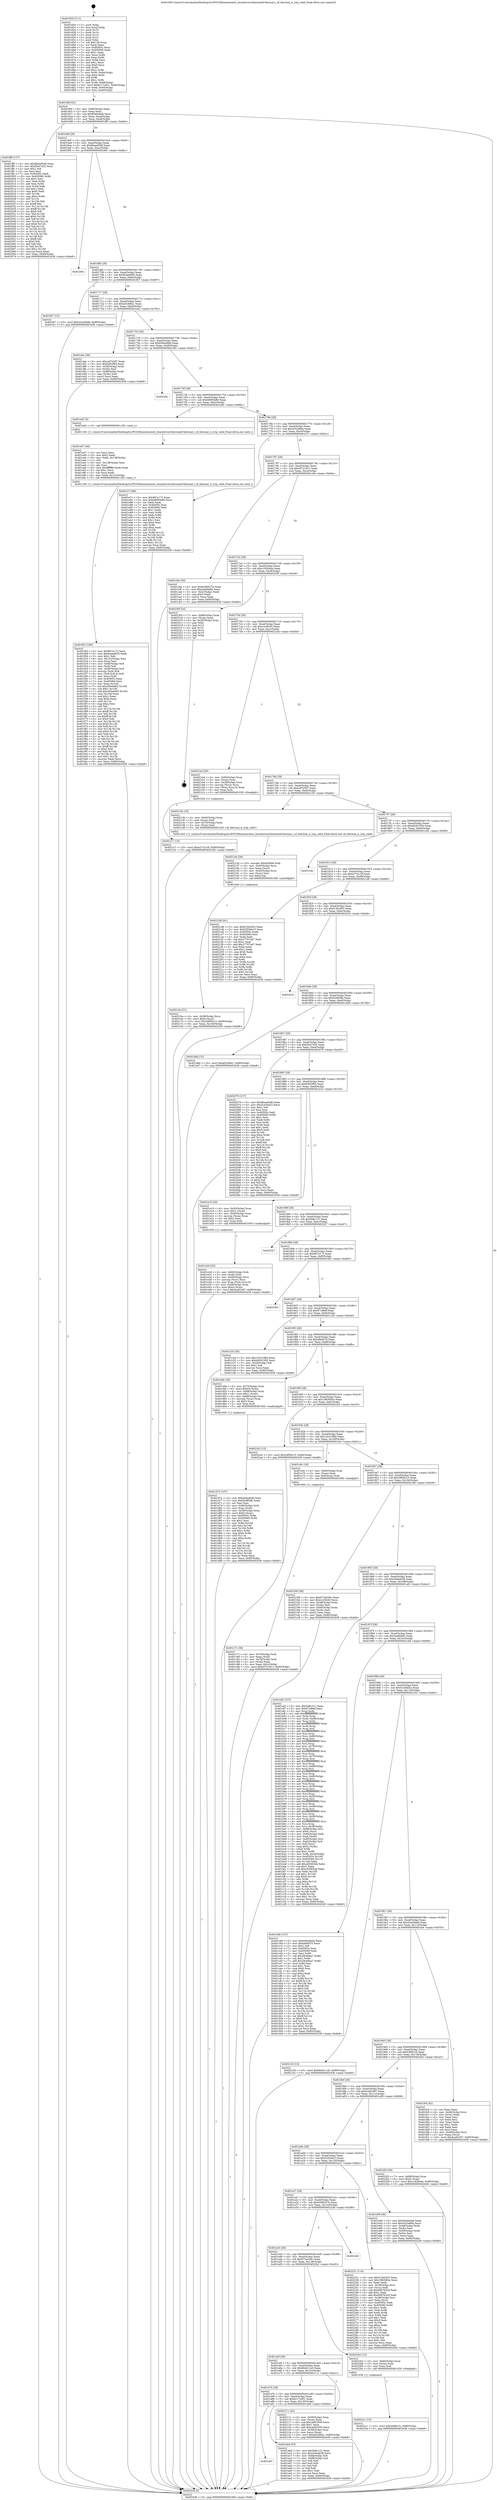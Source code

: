 digraph "0x401650" {
  label = "0x401650 (/mnt/c/Users/mathe/Desktop/tcc/POCII/binaries/extr_linuxdriversthermalof-thermal.c_of_thermal_is_trip_valid_Final-ollvm.out::main(0))"
  labelloc = "t"
  node[shape=record]

  Entry [label="",width=0.3,height=0.3,shape=circle,fillcolor=black,style=filled]
  "0x4016bf" [label="{
     0x4016bf [32]\l
     | [instrs]\l
     &nbsp;&nbsp;0x4016bf \<+6\>: mov -0x90(%rbp),%eax\l
     &nbsp;&nbsp;0x4016c5 \<+2\>: mov %eax,%ecx\l
     &nbsp;&nbsp;0x4016c7 \<+6\>: sub $0x8040a9a8,%ecx\l
     &nbsp;&nbsp;0x4016cd \<+6\>: mov %eax,-0xa4(%rbp)\l
     &nbsp;&nbsp;0x4016d3 \<+6\>: mov %ecx,-0xa8(%rbp)\l
     &nbsp;&nbsp;0x4016d9 \<+6\>: je 0000000000401ff0 \<main+0x9a0\>\l
  }"]
  "0x401ff0" [label="{
     0x401ff0 [137]\l
     | [instrs]\l
     &nbsp;&nbsp;0x401ff0 \<+5\>: mov $0x8baad5d6,%eax\l
     &nbsp;&nbsp;0x401ff5 \<+5\>: mov $0xf5e47e52,%ecx\l
     &nbsp;&nbsp;0x401ffa \<+2\>: mov $0x1,%dl\l
     &nbsp;&nbsp;0x401ffc \<+2\>: xor %esi,%esi\l
     &nbsp;&nbsp;0x401ffe \<+7\>: mov 0x40505c,%edi\l
     &nbsp;&nbsp;0x402005 \<+8\>: mov 0x405060,%r8d\l
     &nbsp;&nbsp;0x40200d \<+3\>: sub $0x1,%esi\l
     &nbsp;&nbsp;0x402010 \<+3\>: mov %edi,%r9d\l
     &nbsp;&nbsp;0x402013 \<+3\>: add %esi,%r9d\l
     &nbsp;&nbsp;0x402016 \<+4\>: imul %r9d,%edi\l
     &nbsp;&nbsp;0x40201a \<+3\>: and $0x1,%edi\l
     &nbsp;&nbsp;0x40201d \<+3\>: cmp $0x0,%edi\l
     &nbsp;&nbsp;0x402020 \<+4\>: sete %r10b\l
     &nbsp;&nbsp;0x402024 \<+4\>: cmp $0xa,%r8d\l
     &nbsp;&nbsp;0x402028 \<+4\>: setl %r11b\l
     &nbsp;&nbsp;0x40202c \<+3\>: mov %r10b,%bl\l
     &nbsp;&nbsp;0x40202f \<+3\>: xor $0xff,%bl\l
     &nbsp;&nbsp;0x402032 \<+3\>: mov %r11b,%r14b\l
     &nbsp;&nbsp;0x402035 \<+4\>: xor $0xff,%r14b\l
     &nbsp;&nbsp;0x402039 \<+3\>: xor $0x0,%dl\l
     &nbsp;&nbsp;0x40203c \<+3\>: mov %bl,%r15b\l
     &nbsp;&nbsp;0x40203f \<+4\>: and $0x0,%r15b\l
     &nbsp;&nbsp;0x402043 \<+3\>: and %dl,%r10b\l
     &nbsp;&nbsp;0x402046 \<+3\>: mov %r14b,%r12b\l
     &nbsp;&nbsp;0x402049 \<+4\>: and $0x0,%r12b\l
     &nbsp;&nbsp;0x40204d \<+3\>: and %dl,%r11b\l
     &nbsp;&nbsp;0x402050 \<+3\>: or %r10b,%r15b\l
     &nbsp;&nbsp;0x402053 \<+3\>: or %r11b,%r12b\l
     &nbsp;&nbsp;0x402056 \<+3\>: xor %r12b,%r15b\l
     &nbsp;&nbsp;0x402059 \<+3\>: or %r14b,%bl\l
     &nbsp;&nbsp;0x40205c \<+3\>: xor $0xff,%bl\l
     &nbsp;&nbsp;0x40205f \<+3\>: or $0x0,%dl\l
     &nbsp;&nbsp;0x402062 \<+2\>: and %dl,%bl\l
     &nbsp;&nbsp;0x402064 \<+3\>: or %bl,%r15b\l
     &nbsp;&nbsp;0x402067 \<+4\>: test $0x1,%r15b\l
     &nbsp;&nbsp;0x40206b \<+3\>: cmovne %ecx,%eax\l
     &nbsp;&nbsp;0x40206e \<+6\>: mov %eax,-0x90(%rbp)\l
     &nbsp;&nbsp;0x402074 \<+5\>: jmp 0000000000402438 \<main+0xde8\>\l
  }"]
  "0x4016df" [label="{
     0x4016df [28]\l
     | [instrs]\l
     &nbsp;&nbsp;0x4016df \<+5\>: jmp 00000000004016e4 \<main+0x94\>\l
     &nbsp;&nbsp;0x4016e4 \<+6\>: mov -0xa4(%rbp),%eax\l
     &nbsp;&nbsp;0x4016ea \<+5\>: sub $0x8baad5d6,%eax\l
     &nbsp;&nbsp;0x4016ef \<+6\>: mov %eax,-0xac(%rbp)\l
     &nbsp;&nbsp;0x4016f5 \<+6\>: je 000000000040240c \<main+0xdbc\>\l
  }"]
  Exit [label="",width=0.3,height=0.3,shape=circle,fillcolor=black,style=filled,peripheries=2]
  "0x40240c" [label="{
     0x40240c\l
  }", style=dashed]
  "0x4016fb" [label="{
     0x4016fb [28]\l
     | [instrs]\l
     &nbsp;&nbsp;0x4016fb \<+5\>: jmp 0000000000401700 \<main+0xb0\>\l
     &nbsp;&nbsp;0x401700 \<+6\>: mov -0xa4(%rbp),%eax\l
     &nbsp;&nbsp;0x401706 \<+5\>: sub $0x8cda6935,%eax\l
     &nbsp;&nbsp;0x40170b \<+6\>: mov %eax,-0xb0(%rbp)\l
     &nbsp;&nbsp;0x401711 \<+6\>: je 0000000000401fb7 \<main+0x967\>\l
  }"]
  "0x4022c1" [label="{
     0x4022c1 [15]\l
     | [instrs]\l
     &nbsp;&nbsp;0x4022c1 \<+10\>: movl $0x43f0fc1b,-0x90(%rbp)\l
     &nbsp;&nbsp;0x4022cb \<+5\>: jmp 0000000000402438 \<main+0xde8\>\l
  }"]
  "0x401fb7" [label="{
     0x401fb7 [15]\l
     | [instrs]\l
     &nbsp;&nbsp;0x401fb7 \<+10\>: movl $0x43e29ddb,-0x90(%rbp)\l
     &nbsp;&nbsp;0x401fc1 \<+5\>: jmp 0000000000402438 \<main+0xde8\>\l
  }"]
  "0x401717" [label="{
     0x401717 [28]\l
     | [instrs]\l
     &nbsp;&nbsp;0x401717 \<+5\>: jmp 000000000040171c \<main+0xcc\>\l
     &nbsp;&nbsp;0x40171c \<+6\>: mov -0xa4(%rbp),%eax\l
     &nbsp;&nbsp;0x401722 \<+5\>: sub $0xaf2269a1,%eax\l
     &nbsp;&nbsp;0x401727 \<+6\>: mov %eax,-0xb4(%rbp)\l
     &nbsp;&nbsp;0x40172d \<+6\>: je 0000000000401dec \<main+0x79c\>\l
  }"]
  "0x4021c7" [label="{
     0x4021c7 [15]\l
     | [instrs]\l
     &nbsp;&nbsp;0x4021c7 \<+10\>: movl $0xe2741c3f,-0x90(%rbp)\l
     &nbsp;&nbsp;0x4021d1 \<+5\>: jmp 0000000000402438 \<main+0xde8\>\l
  }"]
  "0x401dec" [label="{
     0x401dec [36]\l
     | [instrs]\l
     &nbsp;&nbsp;0x401dec \<+5\>: mov $0xcef7e597,%eax\l
     &nbsp;&nbsp;0x401df1 \<+5\>: mov $0xfc953f65,%ecx\l
     &nbsp;&nbsp;0x401df6 \<+4\>: mov -0x58(%rbp),%rdx\l
     &nbsp;&nbsp;0x401dfa \<+2\>: mov (%rdx),%esi\l
     &nbsp;&nbsp;0x401dfc \<+4\>: mov -0x68(%rbp),%rdx\l
     &nbsp;&nbsp;0x401e00 \<+2\>: cmp (%rdx),%esi\l
     &nbsp;&nbsp;0x401e02 \<+3\>: cmovl %ecx,%eax\l
     &nbsp;&nbsp;0x401e05 \<+6\>: mov %eax,-0x90(%rbp)\l
     &nbsp;&nbsp;0x401e0b \<+5\>: jmp 0000000000402438 \<main+0xde8\>\l
  }"]
  "0x401733" [label="{
     0x401733 [28]\l
     | [instrs]\l
     &nbsp;&nbsp;0x401733 \<+5\>: jmp 0000000000401738 \<main+0xe8\>\l
     &nbsp;&nbsp;0x401738 \<+6\>: mov -0xa4(%rbp),%eax\l
     &nbsp;&nbsp;0x40173e \<+5\>: sub $0xb58a46dd,%eax\l
     &nbsp;&nbsp;0x401743 \<+6\>: mov %eax,-0xb8(%rbp)\l
     &nbsp;&nbsp;0x401749 \<+6\>: je 000000000040236c \<main+0xd1c\>\l
  }"]
  "0x40216a" [label="{
     0x40216a [31]\l
     | [instrs]\l
     &nbsp;&nbsp;0x40216a \<+4\>: mov -0x38(%rbp),%rcx\l
     &nbsp;&nbsp;0x40216e \<+6\>: movl $0x0,(%rcx)\l
     &nbsp;&nbsp;0x402174 \<+10\>: movl $0x29f59c15,-0x90(%rbp)\l
     &nbsp;&nbsp;0x40217e \<+6\>: mov %eax,-0x140(%rbp)\l
     &nbsp;&nbsp;0x402184 \<+5\>: jmp 0000000000402438 \<main+0xde8\>\l
  }"]
  "0x40236c" [label="{
     0x40236c\l
  }", style=dashed]
  "0x40174f" [label="{
     0x40174f [28]\l
     | [instrs]\l
     &nbsp;&nbsp;0x40174f \<+5\>: jmp 0000000000401754 \<main+0x104\>\l
     &nbsp;&nbsp;0x401754 \<+6\>: mov -0xa4(%rbp),%eax\l
     &nbsp;&nbsp;0x40175a \<+5\>: sub $0xb8993b80,%eax\l
     &nbsp;&nbsp;0x40175f \<+6\>: mov %eax,-0xbc(%rbp)\l
     &nbsp;&nbsp;0x401765 \<+6\>: je 0000000000401ed2 \<main+0x882\>\l
  }"]
  "0x40214d" [label="{
     0x40214d [29]\l
     | [instrs]\l
     &nbsp;&nbsp;0x40214d \<+10\>: movabs $0x4030b6,%rdi\l
     &nbsp;&nbsp;0x402157 \<+4\>: mov -0x40(%rbp),%rcx\l
     &nbsp;&nbsp;0x40215b \<+2\>: mov %eax,(%rcx)\l
     &nbsp;&nbsp;0x40215d \<+4\>: mov -0x40(%rbp),%rcx\l
     &nbsp;&nbsp;0x402161 \<+2\>: mov (%rcx),%esi\l
     &nbsp;&nbsp;0x402163 \<+2\>: mov $0x0,%al\l
     &nbsp;&nbsp;0x402165 \<+5\>: call 0000000000401040 \<printf@plt\>\l
     | [calls]\l
     &nbsp;&nbsp;0x401040 \{1\} (unknown)\l
  }"]
  "0x401ed2" [label="{
     0x401ed2 [5]\l
     | [instrs]\l
     &nbsp;&nbsp;0x401ed2 \<+5\>: call 0000000000401160 \<next_i\>\l
     | [calls]\l
     &nbsp;&nbsp;0x401160 \{1\} (/mnt/c/Users/mathe/Desktop/tcc/POCII/binaries/extr_linuxdriversthermalof-thermal.c_of_thermal_is_trip_valid_Final-ollvm.out::next_i)\l
  }"]
  "0x40176b" [label="{
     0x40176b [28]\l
     | [instrs]\l
     &nbsp;&nbsp;0x40176b \<+5\>: jmp 0000000000401770 \<main+0x120\>\l
     &nbsp;&nbsp;0x401770 \<+6\>: mov -0xa4(%rbp),%eax\l
     &nbsp;&nbsp;0x401776 \<+5\>: sub $0xc032a66a,%eax\l
     &nbsp;&nbsp;0x40177b \<+6\>: mov %eax,-0xc0(%rbp)\l
     &nbsp;&nbsp;0x401781 \<+6\>: je 0000000000401e7c \<main+0x82c\>\l
  }"]
  "0x401f03" [label="{
     0x401f03 [180]\l
     | [instrs]\l
     &nbsp;&nbsp;0x401f03 \<+5\>: mov $0x967e172,%ecx\l
     &nbsp;&nbsp;0x401f08 \<+5\>: mov $0x8cda6935,%edx\l
     &nbsp;&nbsp;0x401f0d \<+3\>: mov $0x1,%dil\l
     &nbsp;&nbsp;0x401f10 \<+6\>: mov -0x13c(%rbp),%esi\l
     &nbsp;&nbsp;0x401f16 \<+3\>: imul %eax,%esi\l
     &nbsp;&nbsp;0x401f19 \<+4\>: mov -0x60(%rbp),%r8\l
     &nbsp;&nbsp;0x401f1d \<+3\>: mov (%r8),%r8\l
     &nbsp;&nbsp;0x401f20 \<+4\>: mov -0x58(%rbp),%r9\l
     &nbsp;&nbsp;0x401f24 \<+3\>: movslq (%r9),%r9\l
     &nbsp;&nbsp;0x401f27 \<+4\>: mov (%r8,%r9,8),%r8\l
     &nbsp;&nbsp;0x401f2b \<+3\>: mov %esi,(%r8)\l
     &nbsp;&nbsp;0x401f2e \<+7\>: mov 0x40505c,%eax\l
     &nbsp;&nbsp;0x401f35 \<+7\>: mov 0x405060,%esi\l
     &nbsp;&nbsp;0x401f3c \<+3\>: mov %eax,%r10d\l
     &nbsp;&nbsp;0x401f3f \<+7\>: sub $0xc95a4d62,%r10d\l
     &nbsp;&nbsp;0x401f46 \<+4\>: sub $0x1,%r10d\l
     &nbsp;&nbsp;0x401f4a \<+7\>: add $0xc95a4d62,%r10d\l
     &nbsp;&nbsp;0x401f51 \<+4\>: imul %r10d,%eax\l
     &nbsp;&nbsp;0x401f55 \<+3\>: and $0x1,%eax\l
     &nbsp;&nbsp;0x401f58 \<+3\>: cmp $0x0,%eax\l
     &nbsp;&nbsp;0x401f5b \<+4\>: sete %r11b\l
     &nbsp;&nbsp;0x401f5f \<+3\>: cmp $0xa,%esi\l
     &nbsp;&nbsp;0x401f62 \<+3\>: setl %bl\l
     &nbsp;&nbsp;0x401f65 \<+3\>: mov %r11b,%r14b\l
     &nbsp;&nbsp;0x401f68 \<+4\>: xor $0xff,%r14b\l
     &nbsp;&nbsp;0x401f6c \<+3\>: mov %bl,%r15b\l
     &nbsp;&nbsp;0x401f6f \<+4\>: xor $0xff,%r15b\l
     &nbsp;&nbsp;0x401f73 \<+4\>: xor $0x0,%dil\l
     &nbsp;&nbsp;0x401f77 \<+3\>: mov %r14b,%r12b\l
     &nbsp;&nbsp;0x401f7a \<+4\>: and $0x0,%r12b\l
     &nbsp;&nbsp;0x401f7e \<+3\>: and %dil,%r11b\l
     &nbsp;&nbsp;0x401f81 \<+3\>: mov %r15b,%r13b\l
     &nbsp;&nbsp;0x401f84 \<+4\>: and $0x0,%r13b\l
     &nbsp;&nbsp;0x401f88 \<+3\>: and %dil,%bl\l
     &nbsp;&nbsp;0x401f8b \<+3\>: or %r11b,%r12b\l
     &nbsp;&nbsp;0x401f8e \<+3\>: or %bl,%r13b\l
     &nbsp;&nbsp;0x401f91 \<+3\>: xor %r13b,%r12b\l
     &nbsp;&nbsp;0x401f94 \<+3\>: or %r15b,%r14b\l
     &nbsp;&nbsp;0x401f97 \<+4\>: xor $0xff,%r14b\l
     &nbsp;&nbsp;0x401f9b \<+4\>: or $0x0,%dil\l
     &nbsp;&nbsp;0x401f9f \<+3\>: and %dil,%r14b\l
     &nbsp;&nbsp;0x401fa2 \<+3\>: or %r14b,%r12b\l
     &nbsp;&nbsp;0x401fa5 \<+4\>: test $0x1,%r12b\l
     &nbsp;&nbsp;0x401fa9 \<+3\>: cmovne %edx,%ecx\l
     &nbsp;&nbsp;0x401fac \<+6\>: mov %ecx,-0x90(%rbp)\l
     &nbsp;&nbsp;0x401fb2 \<+5\>: jmp 0000000000402438 \<main+0xde8\>\l
  }"]
  "0x401e7c" [label="{
     0x401e7c [86]\l
     | [instrs]\l
     &nbsp;&nbsp;0x401e7c \<+5\>: mov $0x967e172,%eax\l
     &nbsp;&nbsp;0x401e81 \<+5\>: mov $0xb8993b80,%ecx\l
     &nbsp;&nbsp;0x401e86 \<+2\>: xor %edx,%edx\l
     &nbsp;&nbsp;0x401e88 \<+7\>: mov 0x40505c,%esi\l
     &nbsp;&nbsp;0x401e8f \<+7\>: mov 0x405060,%edi\l
     &nbsp;&nbsp;0x401e96 \<+3\>: sub $0x1,%edx\l
     &nbsp;&nbsp;0x401e99 \<+3\>: mov %esi,%r8d\l
     &nbsp;&nbsp;0x401e9c \<+3\>: add %edx,%r8d\l
     &nbsp;&nbsp;0x401e9f \<+4\>: imul %r8d,%esi\l
     &nbsp;&nbsp;0x401ea3 \<+3\>: and $0x1,%esi\l
     &nbsp;&nbsp;0x401ea6 \<+3\>: cmp $0x0,%esi\l
     &nbsp;&nbsp;0x401ea9 \<+4\>: sete %r9b\l
     &nbsp;&nbsp;0x401ead \<+3\>: cmp $0xa,%edi\l
     &nbsp;&nbsp;0x401eb0 \<+4\>: setl %r10b\l
     &nbsp;&nbsp;0x401eb4 \<+3\>: mov %r9b,%r11b\l
     &nbsp;&nbsp;0x401eb7 \<+3\>: and %r10b,%r11b\l
     &nbsp;&nbsp;0x401eba \<+3\>: xor %r10b,%r9b\l
     &nbsp;&nbsp;0x401ebd \<+3\>: or %r9b,%r11b\l
     &nbsp;&nbsp;0x401ec0 \<+4\>: test $0x1,%r11b\l
     &nbsp;&nbsp;0x401ec4 \<+3\>: cmovne %ecx,%eax\l
     &nbsp;&nbsp;0x401ec7 \<+6\>: mov %eax,-0x90(%rbp)\l
     &nbsp;&nbsp;0x401ecd \<+5\>: jmp 0000000000402438 \<main+0xde8\>\l
  }"]
  "0x401787" [label="{
     0x401787 [28]\l
     | [instrs]\l
     &nbsp;&nbsp;0x401787 \<+5\>: jmp 000000000040178c \<main+0x13c\>\l
     &nbsp;&nbsp;0x40178c \<+6\>: mov -0xa4(%rbp),%eax\l
     &nbsp;&nbsp;0x401792 \<+5\>: sub $0xc0721811,%eax\l
     &nbsp;&nbsp;0x401797 \<+6\>: mov %eax,-0xc4(%rbp)\l
     &nbsp;&nbsp;0x40179d \<+6\>: je 0000000000401c9a \<main+0x64a\>\l
  }"]
  "0x401ed7" [label="{
     0x401ed7 [44]\l
     | [instrs]\l
     &nbsp;&nbsp;0x401ed7 \<+2\>: xor %ecx,%ecx\l
     &nbsp;&nbsp;0x401ed9 \<+5\>: mov $0x2,%edx\l
     &nbsp;&nbsp;0x401ede \<+6\>: mov %edx,-0x138(%rbp)\l
     &nbsp;&nbsp;0x401ee4 \<+1\>: cltd\l
     &nbsp;&nbsp;0x401ee5 \<+6\>: mov -0x138(%rbp),%esi\l
     &nbsp;&nbsp;0x401eeb \<+2\>: idiv %esi\l
     &nbsp;&nbsp;0x401eed \<+6\>: imul $0xfffffffe,%edx,%edx\l
     &nbsp;&nbsp;0x401ef3 \<+3\>: sub $0x1,%ecx\l
     &nbsp;&nbsp;0x401ef6 \<+2\>: sub %ecx,%edx\l
     &nbsp;&nbsp;0x401ef8 \<+6\>: mov %edx,-0x13c(%rbp)\l
     &nbsp;&nbsp;0x401efe \<+5\>: call 0000000000401160 \<next_i\>\l
     | [calls]\l
     &nbsp;&nbsp;0x401160 \{1\} (/mnt/c/Users/mathe/Desktop/tcc/POCII/binaries/extr_linuxdriversthermalof-thermal.c_of_thermal_is_trip_valid_Final-ollvm.out::next_i)\l
  }"]
  "0x401c9a" [label="{
     0x401c9a [30]\l
     | [instrs]\l
     &nbsp;&nbsp;0x401c9a \<+5\>: mov $0x6286527b,%eax\l
     &nbsp;&nbsp;0x401c9f \<+5\>: mov $0x3ae6bb82,%ecx\l
     &nbsp;&nbsp;0x401ca4 \<+3\>: mov -0x2c(%rbp),%edx\l
     &nbsp;&nbsp;0x401ca7 \<+3\>: cmp $0x0,%edx\l
     &nbsp;&nbsp;0x401caa \<+3\>: cmove %ecx,%eax\l
     &nbsp;&nbsp;0x401cad \<+6\>: mov %eax,-0x90(%rbp)\l
     &nbsp;&nbsp;0x401cb3 \<+5\>: jmp 0000000000402438 \<main+0xde8\>\l
  }"]
  "0x4017a3" [label="{
     0x4017a3 [28]\l
     | [instrs]\l
     &nbsp;&nbsp;0x4017a3 \<+5\>: jmp 00000000004017a8 \<main+0x158\>\l
     &nbsp;&nbsp;0x4017a8 \<+6\>: mov -0xa4(%rbp),%eax\l
     &nbsp;&nbsp;0x4017ae \<+5\>: sub $0xc1826e4a,%eax\l
     &nbsp;&nbsp;0x4017b3 \<+6\>: mov %eax,-0xc8(%rbp)\l
     &nbsp;&nbsp;0x4017b9 \<+6\>: je 000000000040230f \<main+0xcbf\>\l
  }"]
  "0x401e2d" [label="{
     0x401e2d [43]\l
     | [instrs]\l
     &nbsp;&nbsp;0x401e2d \<+4\>: mov -0x60(%rbp),%rdi\l
     &nbsp;&nbsp;0x401e31 \<+3\>: mov (%rdi),%rdi\l
     &nbsp;&nbsp;0x401e34 \<+4\>: mov -0x58(%rbp),%rcx\l
     &nbsp;&nbsp;0x401e38 \<+3\>: movslq (%rcx),%rcx\l
     &nbsp;&nbsp;0x401e3b \<+4\>: mov %rax,(%rdi,%rcx,8)\l
     &nbsp;&nbsp;0x401e3f \<+4\>: mov -0x48(%rbp),%rax\l
     &nbsp;&nbsp;0x401e43 \<+6\>: movl $0x0,(%rax)\l
     &nbsp;&nbsp;0x401e49 \<+10\>: movl $0x4ca81b97,-0x90(%rbp)\l
     &nbsp;&nbsp;0x401e53 \<+5\>: jmp 0000000000402438 \<main+0xde8\>\l
  }"]
  "0x40230f" [label="{
     0x40230f [24]\l
     | [instrs]\l
     &nbsp;&nbsp;0x40230f \<+7\>: mov -0x88(%rbp),%rax\l
     &nbsp;&nbsp;0x402316 \<+2\>: mov (%rax),%eax\l
     &nbsp;&nbsp;0x402318 \<+4\>: lea -0x28(%rbp),%rsp\l
     &nbsp;&nbsp;0x40231c \<+1\>: pop %rbx\l
     &nbsp;&nbsp;0x40231d \<+2\>: pop %r12\l
     &nbsp;&nbsp;0x40231f \<+2\>: pop %r13\l
     &nbsp;&nbsp;0x402321 \<+2\>: pop %r14\l
     &nbsp;&nbsp;0x402323 \<+2\>: pop %r15\l
     &nbsp;&nbsp;0x402325 \<+1\>: pop %rbp\l
     &nbsp;&nbsp;0x402326 \<+1\>: ret\l
  }"]
  "0x4017bf" [label="{
     0x4017bf [28]\l
     | [instrs]\l
     &nbsp;&nbsp;0x4017bf \<+5\>: jmp 00000000004017c4 \<main+0x174\>\l
     &nbsp;&nbsp;0x4017c4 \<+6\>: mov -0xa4(%rbp),%eax\l
     &nbsp;&nbsp;0x4017ca \<+5\>: sub $0xc2c5fc03,%eax\l
     &nbsp;&nbsp;0x4017cf \<+6\>: mov %eax,-0xcc(%rbp)\l
     &nbsp;&nbsp;0x4017d5 \<+6\>: je 00000000004021ad \<main+0xb5d\>\l
  }"]
  "0x401d72" [label="{
     0x401d72 [107]\l
     | [instrs]\l
     &nbsp;&nbsp;0x401d72 \<+5\>: mov $0xb58a46dd,%ecx\l
     &nbsp;&nbsp;0x401d77 \<+5\>: mov $0xf3c8f38b,%edx\l
     &nbsp;&nbsp;0x401d7c \<+2\>: xor %esi,%esi\l
     &nbsp;&nbsp;0x401d7e \<+4\>: mov -0x60(%rbp),%rdi\l
     &nbsp;&nbsp;0x401d82 \<+3\>: mov %rax,(%rdi)\l
     &nbsp;&nbsp;0x401d85 \<+4\>: mov -0x58(%rbp),%rax\l
     &nbsp;&nbsp;0x401d89 \<+6\>: movl $0x0,(%rax)\l
     &nbsp;&nbsp;0x401d8f \<+8\>: mov 0x40505c,%r8d\l
     &nbsp;&nbsp;0x401d97 \<+8\>: mov 0x405060,%r9d\l
     &nbsp;&nbsp;0x401d9f \<+3\>: sub $0x1,%esi\l
     &nbsp;&nbsp;0x401da2 \<+3\>: mov %r8d,%r10d\l
     &nbsp;&nbsp;0x401da5 \<+3\>: add %esi,%r10d\l
     &nbsp;&nbsp;0x401da8 \<+4\>: imul %r10d,%r8d\l
     &nbsp;&nbsp;0x401dac \<+4\>: and $0x1,%r8d\l
     &nbsp;&nbsp;0x401db0 \<+4\>: cmp $0x0,%r8d\l
     &nbsp;&nbsp;0x401db4 \<+4\>: sete %r11b\l
     &nbsp;&nbsp;0x401db8 \<+4\>: cmp $0xa,%r9d\l
     &nbsp;&nbsp;0x401dbc \<+3\>: setl %bl\l
     &nbsp;&nbsp;0x401dbf \<+3\>: mov %r11b,%r14b\l
     &nbsp;&nbsp;0x401dc2 \<+3\>: and %bl,%r14b\l
     &nbsp;&nbsp;0x401dc5 \<+3\>: xor %bl,%r11b\l
     &nbsp;&nbsp;0x401dc8 \<+3\>: or %r11b,%r14b\l
     &nbsp;&nbsp;0x401dcb \<+4\>: test $0x1,%r14b\l
     &nbsp;&nbsp;0x401dcf \<+3\>: cmovne %edx,%ecx\l
     &nbsp;&nbsp;0x401dd2 \<+6\>: mov %ecx,-0x90(%rbp)\l
     &nbsp;&nbsp;0x401dd8 \<+5\>: jmp 0000000000402438 \<main+0xde8\>\l
  }"]
  "0x4021ad" [label="{
     0x4021ad [26]\l
     | [instrs]\l
     &nbsp;&nbsp;0x4021ad \<+4\>: mov -0x60(%rbp),%rax\l
     &nbsp;&nbsp;0x4021b1 \<+3\>: mov (%rax),%rax\l
     &nbsp;&nbsp;0x4021b4 \<+4\>: mov -0x38(%rbp),%rcx\l
     &nbsp;&nbsp;0x4021b8 \<+3\>: movslq (%rcx),%rcx\l
     &nbsp;&nbsp;0x4021bb \<+4\>: mov (%rax,%rcx,8),%rax\l
     &nbsp;&nbsp;0x4021bf \<+3\>: mov %rax,%rdi\l
     &nbsp;&nbsp;0x4021c2 \<+5\>: call 0000000000401030 \<free@plt\>\l
     | [calls]\l
     &nbsp;&nbsp;0x401030 \{1\} (unknown)\l
  }"]
  "0x4017db" [label="{
     0x4017db [28]\l
     | [instrs]\l
     &nbsp;&nbsp;0x4017db \<+5\>: jmp 00000000004017e0 \<main+0x190\>\l
     &nbsp;&nbsp;0x4017e0 \<+6\>: mov -0xa4(%rbp),%eax\l
     &nbsp;&nbsp;0x4017e6 \<+5\>: sub $0xcef7e597,%eax\l
     &nbsp;&nbsp;0x4017eb \<+6\>: mov %eax,-0xd0(%rbp)\l
     &nbsp;&nbsp;0x4017f1 \<+6\>: je 000000000040213b \<main+0xaeb\>\l
  }"]
  "0x401c7c" [label="{
     0x401c7c [30]\l
     | [instrs]\l
     &nbsp;&nbsp;0x401c7c \<+4\>: mov -0x78(%rbp),%rdi\l
     &nbsp;&nbsp;0x401c80 \<+2\>: mov %eax,(%rdi)\l
     &nbsp;&nbsp;0x401c82 \<+4\>: mov -0x78(%rbp),%rdi\l
     &nbsp;&nbsp;0x401c86 \<+2\>: mov (%rdi),%eax\l
     &nbsp;&nbsp;0x401c88 \<+3\>: mov %eax,-0x2c(%rbp)\l
     &nbsp;&nbsp;0x401c8b \<+10\>: movl $0xc0721811,-0x90(%rbp)\l
     &nbsp;&nbsp;0x401c95 \<+5\>: jmp 0000000000402438 \<main+0xde8\>\l
  }"]
  "0x40213b" [label="{
     0x40213b [18]\l
     | [instrs]\l
     &nbsp;&nbsp;0x40213b \<+4\>: mov -0x60(%rbp),%rax\l
     &nbsp;&nbsp;0x40213f \<+3\>: mov (%rax),%rdi\l
     &nbsp;&nbsp;0x402142 \<+4\>: mov -0x70(%rbp),%rax\l
     &nbsp;&nbsp;0x402146 \<+2\>: mov (%rax),%esi\l
     &nbsp;&nbsp;0x402148 \<+5\>: call 0000000000401420 \<of_thermal_is_trip_valid\>\l
     | [calls]\l
     &nbsp;&nbsp;0x401420 \{1\} (/mnt/c/Users/mathe/Desktop/tcc/POCII/binaries/extr_linuxdriversthermalof-thermal.c_of_thermal_is_trip_valid_Final-ollvm.out::of_thermal_is_trip_valid)\l
  }"]
  "0x4017f7" [label="{
     0x4017f7 [28]\l
     | [instrs]\l
     &nbsp;&nbsp;0x4017f7 \<+5\>: jmp 00000000004017fc \<main+0x1ac\>\l
     &nbsp;&nbsp;0x4017fc \<+6\>: mov -0xa4(%rbp),%eax\l
     &nbsp;&nbsp;0x401802 \<+5\>: sub $0xdd301500,%eax\l
     &nbsp;&nbsp;0x401807 \<+6\>: mov %eax,-0xd4(%rbp)\l
     &nbsp;&nbsp;0x40180d \<+6\>: je 0000000000401c4b \<main+0x5fb\>\l
  }"]
  "0x401650" [label="{
     0x401650 [111]\l
     | [instrs]\l
     &nbsp;&nbsp;0x401650 \<+1\>: push %rbp\l
     &nbsp;&nbsp;0x401651 \<+3\>: mov %rsp,%rbp\l
     &nbsp;&nbsp;0x401654 \<+2\>: push %r15\l
     &nbsp;&nbsp;0x401656 \<+2\>: push %r14\l
     &nbsp;&nbsp;0x401658 \<+2\>: push %r13\l
     &nbsp;&nbsp;0x40165a \<+2\>: push %r12\l
     &nbsp;&nbsp;0x40165c \<+1\>: push %rbx\l
     &nbsp;&nbsp;0x40165d \<+7\>: sub $0x128,%rsp\l
     &nbsp;&nbsp;0x401664 \<+2\>: xor %eax,%eax\l
     &nbsp;&nbsp;0x401666 \<+7\>: mov 0x40505c,%ecx\l
     &nbsp;&nbsp;0x40166d \<+7\>: mov 0x405060,%edx\l
     &nbsp;&nbsp;0x401674 \<+3\>: sub $0x1,%eax\l
     &nbsp;&nbsp;0x401677 \<+3\>: mov %ecx,%r8d\l
     &nbsp;&nbsp;0x40167a \<+3\>: add %eax,%r8d\l
     &nbsp;&nbsp;0x40167d \<+4\>: imul %r8d,%ecx\l
     &nbsp;&nbsp;0x401681 \<+3\>: and $0x1,%ecx\l
     &nbsp;&nbsp;0x401684 \<+3\>: cmp $0x0,%ecx\l
     &nbsp;&nbsp;0x401687 \<+4\>: sete %r9b\l
     &nbsp;&nbsp;0x40168b \<+4\>: and $0x1,%r9b\l
     &nbsp;&nbsp;0x40168f \<+7\>: mov %r9b,-0x8a(%rbp)\l
     &nbsp;&nbsp;0x401696 \<+3\>: cmp $0xa,%edx\l
     &nbsp;&nbsp;0x401699 \<+4\>: setl %r9b\l
     &nbsp;&nbsp;0x40169d \<+4\>: and $0x1,%r9b\l
     &nbsp;&nbsp;0x4016a1 \<+7\>: mov %r9b,-0x89(%rbp)\l
     &nbsp;&nbsp;0x4016a8 \<+10\>: movl $0x6c17cd51,-0x90(%rbp)\l
     &nbsp;&nbsp;0x4016b2 \<+6\>: mov %edi,-0x94(%rbp)\l
     &nbsp;&nbsp;0x4016b8 \<+7\>: mov %rsi,-0xa0(%rbp)\l
  }"]
  "0x401c4b" [label="{
     0x401c4b\l
  }", style=dashed]
  "0x401813" [label="{
     0x401813 [28]\l
     | [instrs]\l
     &nbsp;&nbsp;0x401813 \<+5\>: jmp 0000000000401818 \<main+0x1c8\>\l
     &nbsp;&nbsp;0x401818 \<+6\>: mov -0xa4(%rbp),%eax\l
     &nbsp;&nbsp;0x40181e \<+5\>: sub $0xe2741c3f,%eax\l
     &nbsp;&nbsp;0x401823 \<+6\>: mov %eax,-0xd8(%rbp)\l
     &nbsp;&nbsp;0x401829 \<+6\>: je 00000000004021d6 \<main+0xb86\>\l
  }"]
  "0x402438" [label="{
     0x402438 [5]\l
     | [instrs]\l
     &nbsp;&nbsp;0x402438 \<+5\>: jmp 00000000004016bf \<main+0x6f\>\l
  }"]
  "0x4021d6" [label="{
     0x4021d6 [91]\l
     | [instrs]\l
     &nbsp;&nbsp;0x4021d6 \<+5\>: mov $0xf13b2d53,%eax\l
     &nbsp;&nbsp;0x4021db \<+5\>: mov $0x5293eb15,%ecx\l
     &nbsp;&nbsp;0x4021e0 \<+7\>: mov 0x40505c,%edx\l
     &nbsp;&nbsp;0x4021e7 \<+7\>: mov 0x405060,%esi\l
     &nbsp;&nbsp;0x4021ee \<+2\>: mov %edx,%edi\l
     &nbsp;&nbsp;0x4021f0 \<+6\>: sub $0x37767ad7,%edi\l
     &nbsp;&nbsp;0x4021f6 \<+3\>: sub $0x1,%edi\l
     &nbsp;&nbsp;0x4021f9 \<+6\>: add $0x37767ad7,%edi\l
     &nbsp;&nbsp;0x4021ff \<+3\>: imul %edi,%edx\l
     &nbsp;&nbsp;0x402202 \<+3\>: and $0x1,%edx\l
     &nbsp;&nbsp;0x402205 \<+3\>: cmp $0x0,%edx\l
     &nbsp;&nbsp;0x402208 \<+4\>: sete %r8b\l
     &nbsp;&nbsp;0x40220c \<+3\>: cmp $0xa,%esi\l
     &nbsp;&nbsp;0x40220f \<+4\>: setl %r9b\l
     &nbsp;&nbsp;0x402213 \<+3\>: mov %r8b,%r10b\l
     &nbsp;&nbsp;0x402216 \<+3\>: and %r9b,%r10b\l
     &nbsp;&nbsp;0x402219 \<+3\>: xor %r9b,%r8b\l
     &nbsp;&nbsp;0x40221c \<+3\>: or %r8b,%r10b\l
     &nbsp;&nbsp;0x40221f \<+4\>: test $0x1,%r10b\l
     &nbsp;&nbsp;0x402223 \<+3\>: cmovne %ecx,%eax\l
     &nbsp;&nbsp;0x402226 \<+6\>: mov %eax,-0x90(%rbp)\l
     &nbsp;&nbsp;0x40222c \<+5\>: jmp 0000000000402438 \<main+0xde8\>\l
  }"]
  "0x40182f" [label="{
     0x40182f [28]\l
     | [instrs]\l
     &nbsp;&nbsp;0x40182f \<+5\>: jmp 0000000000401834 \<main+0x1e4\>\l
     &nbsp;&nbsp;0x401834 \<+6\>: mov -0xa4(%rbp),%eax\l
     &nbsp;&nbsp;0x40183a \<+5\>: sub $0xf13b2d53,%eax\l
     &nbsp;&nbsp;0x40183f \<+6\>: mov %eax,-0xdc(%rbp)\l
     &nbsp;&nbsp;0x401845 \<+6\>: je 000000000040241b \<main+0xdcb\>\l
  }"]
  "0x401a97" [label="{
     0x401a97\l
  }", style=dashed]
  "0x40241b" [label="{
     0x40241b\l
  }", style=dashed]
  "0x40184b" [label="{
     0x40184b [28]\l
     | [instrs]\l
     &nbsp;&nbsp;0x40184b \<+5\>: jmp 0000000000401850 \<main+0x200\>\l
     &nbsp;&nbsp;0x401850 \<+6\>: mov -0xa4(%rbp),%eax\l
     &nbsp;&nbsp;0x401856 \<+5\>: sub $0xf3c8f38b,%eax\l
     &nbsp;&nbsp;0x40185b \<+6\>: mov %eax,-0xe0(%rbp)\l
     &nbsp;&nbsp;0x401861 \<+6\>: je 0000000000401ddd \<main+0x78d\>\l
  }"]
  "0x401abd" [label="{
     0x401abd [53]\l
     | [instrs]\l
     &nbsp;&nbsp;0x401abd \<+5\>: mov $0x5b8c121,%eax\l
     &nbsp;&nbsp;0x401ac2 \<+5\>: mov $0x2a0eab38,%ecx\l
     &nbsp;&nbsp;0x401ac7 \<+6\>: mov -0x8a(%rbp),%dl\l
     &nbsp;&nbsp;0x401acd \<+7\>: mov -0x89(%rbp),%sil\l
     &nbsp;&nbsp;0x401ad4 \<+3\>: mov %dl,%dil\l
     &nbsp;&nbsp;0x401ad7 \<+3\>: and %sil,%dil\l
     &nbsp;&nbsp;0x401ada \<+3\>: xor %sil,%dl\l
     &nbsp;&nbsp;0x401add \<+3\>: or %dl,%dil\l
     &nbsp;&nbsp;0x401ae0 \<+4\>: test $0x1,%dil\l
     &nbsp;&nbsp;0x401ae4 \<+3\>: cmovne %ecx,%eax\l
     &nbsp;&nbsp;0x401ae7 \<+6\>: mov %eax,-0x90(%rbp)\l
     &nbsp;&nbsp;0x401aed \<+5\>: jmp 0000000000402438 \<main+0xde8\>\l
  }"]
  "0x401ddd" [label="{
     0x401ddd [15]\l
     | [instrs]\l
     &nbsp;&nbsp;0x401ddd \<+10\>: movl $0xaf2269a1,-0x90(%rbp)\l
     &nbsp;&nbsp;0x401de7 \<+5\>: jmp 0000000000402438 \<main+0xde8\>\l
  }"]
  "0x401867" [label="{
     0x401867 [28]\l
     | [instrs]\l
     &nbsp;&nbsp;0x401867 \<+5\>: jmp 000000000040186c \<main+0x21c\>\l
     &nbsp;&nbsp;0x40186c \<+6\>: mov -0xa4(%rbp),%eax\l
     &nbsp;&nbsp;0x401872 \<+5\>: sub $0xf5e47e52,%eax\l
     &nbsp;&nbsp;0x401877 \<+6\>: mov %eax,-0xe4(%rbp)\l
     &nbsp;&nbsp;0x40187d \<+6\>: je 0000000000402079 \<main+0xa29\>\l
  }"]
  "0x401a7b" [label="{
     0x401a7b [28]\l
     | [instrs]\l
     &nbsp;&nbsp;0x401a7b \<+5\>: jmp 0000000000401a80 \<main+0x430\>\l
     &nbsp;&nbsp;0x401a80 \<+6\>: mov -0xa4(%rbp),%eax\l
     &nbsp;&nbsp;0x401a86 \<+5\>: sub $0x6c17cd51,%eax\l
     &nbsp;&nbsp;0x401a8b \<+6\>: mov %eax,-0x130(%rbp)\l
     &nbsp;&nbsp;0x401a91 \<+6\>: je 0000000000401abd \<main+0x46d\>\l
  }"]
  "0x402079" [label="{
     0x402079 [137]\l
     | [instrs]\l
     &nbsp;&nbsp;0x402079 \<+5\>: mov $0x8baad5d6,%eax\l
     &nbsp;&nbsp;0x40207e \<+5\>: mov $0x41e5dd22,%ecx\l
     &nbsp;&nbsp;0x402083 \<+2\>: mov $0x1,%dl\l
     &nbsp;&nbsp;0x402085 \<+2\>: xor %esi,%esi\l
     &nbsp;&nbsp;0x402087 \<+7\>: mov 0x40505c,%edi\l
     &nbsp;&nbsp;0x40208e \<+8\>: mov 0x405060,%r8d\l
     &nbsp;&nbsp;0x402096 \<+3\>: sub $0x1,%esi\l
     &nbsp;&nbsp;0x402099 \<+3\>: mov %edi,%r9d\l
     &nbsp;&nbsp;0x40209c \<+3\>: add %esi,%r9d\l
     &nbsp;&nbsp;0x40209f \<+4\>: imul %r9d,%edi\l
     &nbsp;&nbsp;0x4020a3 \<+3\>: and $0x1,%edi\l
     &nbsp;&nbsp;0x4020a6 \<+3\>: cmp $0x0,%edi\l
     &nbsp;&nbsp;0x4020a9 \<+4\>: sete %r10b\l
     &nbsp;&nbsp;0x4020ad \<+4\>: cmp $0xa,%r8d\l
     &nbsp;&nbsp;0x4020b1 \<+4\>: setl %r11b\l
     &nbsp;&nbsp;0x4020b5 \<+3\>: mov %r10b,%bl\l
     &nbsp;&nbsp;0x4020b8 \<+3\>: xor $0xff,%bl\l
     &nbsp;&nbsp;0x4020bb \<+3\>: mov %r11b,%r14b\l
     &nbsp;&nbsp;0x4020be \<+4\>: xor $0xff,%r14b\l
     &nbsp;&nbsp;0x4020c2 \<+3\>: xor $0x0,%dl\l
     &nbsp;&nbsp;0x4020c5 \<+3\>: mov %bl,%r15b\l
     &nbsp;&nbsp;0x4020c8 \<+4\>: and $0x0,%r15b\l
     &nbsp;&nbsp;0x4020cc \<+3\>: and %dl,%r10b\l
     &nbsp;&nbsp;0x4020cf \<+3\>: mov %r14b,%r12b\l
     &nbsp;&nbsp;0x4020d2 \<+4\>: and $0x0,%r12b\l
     &nbsp;&nbsp;0x4020d6 \<+3\>: and %dl,%r11b\l
     &nbsp;&nbsp;0x4020d9 \<+3\>: or %r10b,%r15b\l
     &nbsp;&nbsp;0x4020dc \<+3\>: or %r11b,%r12b\l
     &nbsp;&nbsp;0x4020df \<+3\>: xor %r12b,%r15b\l
     &nbsp;&nbsp;0x4020e2 \<+3\>: or %r14b,%bl\l
     &nbsp;&nbsp;0x4020e5 \<+3\>: xor $0xff,%bl\l
     &nbsp;&nbsp;0x4020e8 \<+3\>: or $0x0,%dl\l
     &nbsp;&nbsp;0x4020eb \<+2\>: and %dl,%bl\l
     &nbsp;&nbsp;0x4020ed \<+3\>: or %bl,%r15b\l
     &nbsp;&nbsp;0x4020f0 \<+4\>: test $0x1,%r15b\l
     &nbsp;&nbsp;0x4020f4 \<+3\>: cmovne %ecx,%eax\l
     &nbsp;&nbsp;0x4020f7 \<+6\>: mov %eax,-0x90(%rbp)\l
     &nbsp;&nbsp;0x4020fd \<+5\>: jmp 0000000000402438 \<main+0xde8\>\l
  }"]
  "0x401883" [label="{
     0x401883 [28]\l
     | [instrs]\l
     &nbsp;&nbsp;0x401883 \<+5\>: jmp 0000000000401888 \<main+0x238\>\l
     &nbsp;&nbsp;0x401888 \<+6\>: mov -0xa4(%rbp),%eax\l
     &nbsp;&nbsp;0x40188e \<+5\>: sub $0xfc953f65,%eax\l
     &nbsp;&nbsp;0x401893 \<+6\>: mov %eax,-0xe8(%rbp)\l
     &nbsp;&nbsp;0x401899 \<+6\>: je 0000000000401e10 \<main+0x7c0\>\l
  }"]
  "0x402111" [label="{
     0x402111 [42]\l
     | [instrs]\l
     &nbsp;&nbsp;0x402111 \<+4\>: mov -0x58(%rbp),%rax\l
     &nbsp;&nbsp;0x402115 \<+2\>: mov (%rax),%ecx\l
     &nbsp;&nbsp;0x402117 \<+6\>: sub $0xca063500,%ecx\l
     &nbsp;&nbsp;0x40211d \<+3\>: add $0x1,%ecx\l
     &nbsp;&nbsp;0x402120 \<+6\>: add $0xca063500,%ecx\l
     &nbsp;&nbsp;0x402126 \<+4\>: mov -0x58(%rbp),%rax\l
     &nbsp;&nbsp;0x40212a \<+2\>: mov %ecx,(%rax)\l
     &nbsp;&nbsp;0x40212c \<+10\>: movl $0xaf2269a1,-0x90(%rbp)\l
     &nbsp;&nbsp;0x402136 \<+5\>: jmp 0000000000402438 \<main+0xde8\>\l
  }"]
  "0x401e10" [label="{
     0x401e10 [29]\l
     | [instrs]\l
     &nbsp;&nbsp;0x401e10 \<+4\>: mov -0x50(%rbp),%rax\l
     &nbsp;&nbsp;0x401e14 \<+6\>: movl $0x1,(%rax)\l
     &nbsp;&nbsp;0x401e1a \<+4\>: mov -0x50(%rbp),%rax\l
     &nbsp;&nbsp;0x401e1e \<+3\>: movslq (%rax),%rax\l
     &nbsp;&nbsp;0x401e21 \<+4\>: shl $0x2,%rax\l
     &nbsp;&nbsp;0x401e25 \<+3\>: mov %rax,%rdi\l
     &nbsp;&nbsp;0x401e28 \<+5\>: call 0000000000401050 \<malloc@plt\>\l
     | [calls]\l
     &nbsp;&nbsp;0x401050 \{1\} (unknown)\l
  }"]
  "0x40189f" [label="{
     0x40189f [28]\l
     | [instrs]\l
     &nbsp;&nbsp;0x40189f \<+5\>: jmp 00000000004018a4 \<main+0x254\>\l
     &nbsp;&nbsp;0x4018a4 \<+6\>: mov -0xa4(%rbp),%eax\l
     &nbsp;&nbsp;0x4018aa \<+5\>: sub $0x5b8c121,%eax\l
     &nbsp;&nbsp;0x4018af \<+6\>: mov %eax,-0xec(%rbp)\l
     &nbsp;&nbsp;0x4018b5 \<+6\>: je 0000000000402327 \<main+0xcd7\>\l
  }"]
  "0x401a5f" [label="{
     0x401a5f [28]\l
     | [instrs]\l
     &nbsp;&nbsp;0x401a5f \<+5\>: jmp 0000000000401a64 \<main+0x414\>\l
     &nbsp;&nbsp;0x401a64 \<+6\>: mov -0xa4(%rbp),%eax\l
     &nbsp;&nbsp;0x401a6a \<+5\>: sub $0x6b4411a5,%eax\l
     &nbsp;&nbsp;0x401a6f \<+6\>: mov %eax,-0x12c(%rbp)\l
     &nbsp;&nbsp;0x401a75 \<+6\>: je 0000000000402111 \<main+0xac1\>\l
  }"]
  "0x402327" [label="{
     0x402327\l
  }", style=dashed]
  "0x4018bb" [label="{
     0x4018bb [28]\l
     | [instrs]\l
     &nbsp;&nbsp;0x4018bb \<+5\>: jmp 00000000004018c0 \<main+0x270\>\l
     &nbsp;&nbsp;0x4018c0 \<+6\>: mov -0xa4(%rbp),%eax\l
     &nbsp;&nbsp;0x4018c6 \<+5\>: sub $0x967e172,%eax\l
     &nbsp;&nbsp;0x4018cb \<+6\>: mov %eax,-0xf0(%rbp)\l
     &nbsp;&nbsp;0x4018d1 \<+6\>: je 00000000004023b3 \<main+0xd63\>\l
  }"]
  "0x4022b2" [label="{
     0x4022b2 [15]\l
     | [instrs]\l
     &nbsp;&nbsp;0x4022b2 \<+4\>: mov -0x60(%rbp),%rax\l
     &nbsp;&nbsp;0x4022b6 \<+3\>: mov (%rax),%rax\l
     &nbsp;&nbsp;0x4022b9 \<+3\>: mov %rax,%rdi\l
     &nbsp;&nbsp;0x4022bc \<+5\>: call 0000000000401030 \<free@plt\>\l
     | [calls]\l
     &nbsp;&nbsp;0x401030 \{1\} (unknown)\l
  }"]
  "0x4023b3" [label="{
     0x4023b3\l
  }", style=dashed]
  "0x4018d7" [label="{
     0x4018d7 [28]\l
     | [instrs]\l
     &nbsp;&nbsp;0x4018d7 \<+5\>: jmp 00000000004018dc \<main+0x28c\>\l
     &nbsp;&nbsp;0x4018dc \<+6\>: mov -0xa4(%rbp),%eax\l
     &nbsp;&nbsp;0x4018e2 \<+5\>: sub $0x97c98ef,%eax\l
     &nbsp;&nbsp;0x4018e7 \<+6\>: mov %eax,-0xf4(%rbp)\l
     &nbsp;&nbsp;0x4018ed \<+6\>: je 0000000000401c2d \<main+0x5dd\>\l
  }"]
  "0x401a43" [label="{
     0x401a43 [28]\l
     | [instrs]\l
     &nbsp;&nbsp;0x401a43 \<+5\>: jmp 0000000000401a48 \<main+0x3f8\>\l
     &nbsp;&nbsp;0x401a48 \<+6\>: mov -0xa4(%rbp),%eax\l
     &nbsp;&nbsp;0x401a4e \<+5\>: sub $0x673e439c,%eax\l
     &nbsp;&nbsp;0x401a53 \<+6\>: mov %eax,-0x128(%rbp)\l
     &nbsp;&nbsp;0x401a59 \<+6\>: je 00000000004022b2 \<main+0xc62\>\l
  }"]
  "0x401c2d" [label="{
     0x401c2d [30]\l
     | [instrs]\l
     &nbsp;&nbsp;0x401c2d \<+5\>: mov $0x1d33188d,%eax\l
     &nbsp;&nbsp;0x401c32 \<+5\>: mov $0xdd301500,%ecx\l
     &nbsp;&nbsp;0x401c37 \<+3\>: mov -0x2d(%rbp),%dl\l
     &nbsp;&nbsp;0x401c3a \<+3\>: test $0x1,%dl\l
     &nbsp;&nbsp;0x401c3d \<+3\>: cmovne %ecx,%eax\l
     &nbsp;&nbsp;0x401c40 \<+6\>: mov %eax,-0x90(%rbp)\l
     &nbsp;&nbsp;0x401c46 \<+5\>: jmp 0000000000402438 \<main+0xde8\>\l
  }"]
  "0x4018f3" [label="{
     0x4018f3 [28]\l
     | [instrs]\l
     &nbsp;&nbsp;0x4018f3 \<+5\>: jmp 00000000004018f8 \<main+0x2a8\>\l
     &nbsp;&nbsp;0x4018f8 \<+6\>: mov -0xa4(%rbp),%eax\l
     &nbsp;&nbsp;0x4018fe \<+5\>: sub $0xa9eb070,%eax\l
     &nbsp;&nbsp;0x401903 \<+6\>: mov %eax,-0xf8(%rbp)\l
     &nbsp;&nbsp;0x401909 \<+6\>: je 0000000000401d4b \<main+0x6fb\>\l
  }"]
  "0x4022d0" [label="{
     0x4022d0\l
  }", style=dashed]
  "0x401d4b" [label="{
     0x401d4b [39]\l
     | [instrs]\l
     &nbsp;&nbsp;0x401d4b \<+4\>: mov -0x70(%rbp),%rax\l
     &nbsp;&nbsp;0x401d4f \<+6\>: movl $0x64,(%rax)\l
     &nbsp;&nbsp;0x401d55 \<+4\>: mov -0x68(%rbp),%rax\l
     &nbsp;&nbsp;0x401d59 \<+6\>: movl $0x1,(%rax)\l
     &nbsp;&nbsp;0x401d5f \<+4\>: mov -0x68(%rbp),%rax\l
     &nbsp;&nbsp;0x401d63 \<+3\>: movslq (%rax),%rax\l
     &nbsp;&nbsp;0x401d66 \<+4\>: shl $0x3,%rax\l
     &nbsp;&nbsp;0x401d6a \<+3\>: mov %rax,%rdi\l
     &nbsp;&nbsp;0x401d6d \<+5\>: call 0000000000401050 \<malloc@plt\>\l
     | [calls]\l
     &nbsp;&nbsp;0x401050 \{1\} (unknown)\l
  }"]
  "0x40190f" [label="{
     0x40190f [28]\l
     | [instrs]\l
     &nbsp;&nbsp;0x40190f \<+5\>: jmp 0000000000401914 \<main+0x2c4\>\l
     &nbsp;&nbsp;0x401914 \<+6\>: mov -0xa4(%rbp),%eax\l
     &nbsp;&nbsp;0x40191a \<+5\>: sub $0x1983092e,%eax\l
     &nbsp;&nbsp;0x40191f \<+6\>: mov %eax,-0xfc(%rbp)\l
     &nbsp;&nbsp;0x401925 \<+6\>: je 00000000004022a3 \<main+0xc53\>\l
  }"]
  "0x401a27" [label="{
     0x401a27 [28]\l
     | [instrs]\l
     &nbsp;&nbsp;0x401a27 \<+5\>: jmp 0000000000401a2c \<main+0x3dc\>\l
     &nbsp;&nbsp;0x401a2c \<+6\>: mov -0xa4(%rbp),%eax\l
     &nbsp;&nbsp;0x401a32 \<+5\>: sub $0x6286527b,%eax\l
     &nbsp;&nbsp;0x401a37 \<+6\>: mov %eax,-0x124(%rbp)\l
     &nbsp;&nbsp;0x401a3d \<+6\>: je 00000000004022d0 \<main+0xc80\>\l
  }"]
  "0x4022a3" [label="{
     0x4022a3 [15]\l
     | [instrs]\l
     &nbsp;&nbsp;0x4022a3 \<+10\>: movl $0x29f59c15,-0x90(%rbp)\l
     &nbsp;&nbsp;0x4022ad \<+5\>: jmp 0000000000402438 \<main+0xde8\>\l
  }"]
  "0x40192b" [label="{
     0x40192b [28]\l
     | [instrs]\l
     &nbsp;&nbsp;0x40192b \<+5\>: jmp 0000000000401930 \<main+0x2e0\>\l
     &nbsp;&nbsp;0x401930 \<+6\>: mov -0xa4(%rbp),%eax\l
     &nbsp;&nbsp;0x401936 \<+5\>: sub $0x1d33188d,%eax\l
     &nbsp;&nbsp;0x40193b \<+6\>: mov %eax,-0x100(%rbp)\l
     &nbsp;&nbsp;0x401941 \<+6\>: je 0000000000401c6c \<main+0x61c\>\l
  }"]
  "0x402231" [label="{
     0x402231 [114]\l
     | [instrs]\l
     &nbsp;&nbsp;0x402231 \<+5\>: mov $0xf13b2d53,%eax\l
     &nbsp;&nbsp;0x402236 \<+5\>: mov $0x1983092e,%ecx\l
     &nbsp;&nbsp;0x40223b \<+2\>: xor %edx,%edx\l
     &nbsp;&nbsp;0x40223d \<+4\>: mov -0x38(%rbp),%rsi\l
     &nbsp;&nbsp;0x402241 \<+2\>: mov (%rsi),%edi\l
     &nbsp;&nbsp;0x402243 \<+6\>: sub $0x9587632d,%edi\l
     &nbsp;&nbsp;0x402249 \<+3\>: add $0x1,%edi\l
     &nbsp;&nbsp;0x40224c \<+6\>: add $0x9587632d,%edi\l
     &nbsp;&nbsp;0x402252 \<+4\>: mov -0x38(%rbp),%rsi\l
     &nbsp;&nbsp;0x402256 \<+2\>: mov %edi,(%rsi)\l
     &nbsp;&nbsp;0x402258 \<+7\>: mov 0x40505c,%edi\l
     &nbsp;&nbsp;0x40225f \<+8\>: mov 0x405060,%r8d\l
     &nbsp;&nbsp;0x402267 \<+3\>: sub $0x1,%edx\l
     &nbsp;&nbsp;0x40226a \<+3\>: mov %edi,%r9d\l
     &nbsp;&nbsp;0x40226d \<+3\>: add %edx,%r9d\l
     &nbsp;&nbsp;0x402270 \<+4\>: imul %r9d,%edi\l
     &nbsp;&nbsp;0x402274 \<+3\>: and $0x1,%edi\l
     &nbsp;&nbsp;0x402277 \<+3\>: cmp $0x0,%edi\l
     &nbsp;&nbsp;0x40227a \<+4\>: sete %r10b\l
     &nbsp;&nbsp;0x40227e \<+4\>: cmp $0xa,%r8d\l
     &nbsp;&nbsp;0x402282 \<+4\>: setl %r11b\l
     &nbsp;&nbsp;0x402286 \<+3\>: mov %r10b,%bl\l
     &nbsp;&nbsp;0x402289 \<+3\>: and %r11b,%bl\l
     &nbsp;&nbsp;0x40228c \<+3\>: xor %r11b,%r10b\l
     &nbsp;&nbsp;0x40228f \<+3\>: or %r10b,%bl\l
     &nbsp;&nbsp;0x402292 \<+3\>: test $0x1,%bl\l
     &nbsp;&nbsp;0x402295 \<+3\>: cmovne %ecx,%eax\l
     &nbsp;&nbsp;0x402298 \<+6\>: mov %eax,-0x90(%rbp)\l
     &nbsp;&nbsp;0x40229e \<+5\>: jmp 0000000000402438 \<main+0xde8\>\l
  }"]
  "0x401c6c" [label="{
     0x401c6c [16]\l
     | [instrs]\l
     &nbsp;&nbsp;0x401c6c \<+4\>: mov -0x80(%rbp),%rax\l
     &nbsp;&nbsp;0x401c70 \<+3\>: mov (%rax),%rax\l
     &nbsp;&nbsp;0x401c73 \<+4\>: mov 0x8(%rax),%rdi\l
     &nbsp;&nbsp;0x401c77 \<+5\>: call 0000000000401060 \<atoi@plt\>\l
     | [calls]\l
     &nbsp;&nbsp;0x401060 \{1\} (unknown)\l
  }"]
  "0x401947" [label="{
     0x401947 [28]\l
     | [instrs]\l
     &nbsp;&nbsp;0x401947 \<+5\>: jmp 000000000040194c \<main+0x2fc\>\l
     &nbsp;&nbsp;0x40194c \<+6\>: mov -0xa4(%rbp),%eax\l
     &nbsp;&nbsp;0x401952 \<+5\>: sub $0x29f59c15,%eax\l
     &nbsp;&nbsp;0x401957 \<+6\>: mov %eax,-0x104(%rbp)\l
     &nbsp;&nbsp;0x40195d \<+6\>: je 0000000000402189 \<main+0xb39\>\l
  }"]
  "0x401a0b" [label="{
     0x401a0b [28]\l
     | [instrs]\l
     &nbsp;&nbsp;0x401a0b \<+5\>: jmp 0000000000401a10 \<main+0x3c0\>\l
     &nbsp;&nbsp;0x401a10 \<+6\>: mov -0xa4(%rbp),%eax\l
     &nbsp;&nbsp;0x401a16 \<+5\>: sub $0x5293eb15,%eax\l
     &nbsp;&nbsp;0x401a1b \<+6\>: mov %eax,-0x120(%rbp)\l
     &nbsp;&nbsp;0x401a21 \<+6\>: je 0000000000402231 \<main+0xbe1\>\l
  }"]
  "0x402189" [label="{
     0x402189 [36]\l
     | [instrs]\l
     &nbsp;&nbsp;0x402189 \<+5\>: mov $0x673e439c,%eax\l
     &nbsp;&nbsp;0x40218e \<+5\>: mov $0xc2c5fc03,%ecx\l
     &nbsp;&nbsp;0x402193 \<+4\>: mov -0x38(%rbp),%rdx\l
     &nbsp;&nbsp;0x402197 \<+2\>: mov (%rdx),%esi\l
     &nbsp;&nbsp;0x402199 \<+4\>: mov -0x68(%rbp),%rdx\l
     &nbsp;&nbsp;0x40219d \<+2\>: cmp (%rdx),%esi\l
     &nbsp;&nbsp;0x40219f \<+3\>: cmovl %ecx,%eax\l
     &nbsp;&nbsp;0x4021a2 \<+6\>: mov %eax,-0x90(%rbp)\l
     &nbsp;&nbsp;0x4021a8 \<+5\>: jmp 0000000000402438 \<main+0xde8\>\l
  }"]
  "0x401963" [label="{
     0x401963 [28]\l
     | [instrs]\l
     &nbsp;&nbsp;0x401963 \<+5\>: jmp 0000000000401968 \<main+0x318\>\l
     &nbsp;&nbsp;0x401968 \<+6\>: mov -0xa4(%rbp),%eax\l
     &nbsp;&nbsp;0x40196e \<+5\>: sub $0x2a0eab38,%eax\l
     &nbsp;&nbsp;0x401973 \<+6\>: mov %eax,-0x108(%rbp)\l
     &nbsp;&nbsp;0x401979 \<+6\>: je 0000000000401af2 \<main+0x4a2\>\l
  }"]
  "0x401e58" [label="{
     0x401e58 [36]\l
     | [instrs]\l
     &nbsp;&nbsp;0x401e58 \<+5\>: mov $0x8040a9a8,%eax\l
     &nbsp;&nbsp;0x401e5d \<+5\>: mov $0xc032a66a,%ecx\l
     &nbsp;&nbsp;0x401e62 \<+4\>: mov -0x48(%rbp),%rdx\l
     &nbsp;&nbsp;0x401e66 \<+2\>: mov (%rdx),%esi\l
     &nbsp;&nbsp;0x401e68 \<+4\>: mov -0x50(%rbp),%rdx\l
     &nbsp;&nbsp;0x401e6c \<+2\>: cmp (%rdx),%esi\l
     &nbsp;&nbsp;0x401e6e \<+3\>: cmovl %ecx,%eax\l
     &nbsp;&nbsp;0x401e71 \<+6\>: mov %eax,-0x90(%rbp)\l
     &nbsp;&nbsp;0x401e77 \<+5\>: jmp 0000000000402438 \<main+0xde8\>\l
  }"]
  "0x401af2" [label="{
     0x401af2 [315]\l
     | [instrs]\l
     &nbsp;&nbsp;0x401af2 \<+5\>: mov $0x5b8c121,%eax\l
     &nbsp;&nbsp;0x401af7 \<+5\>: mov $0x97c98ef,%ecx\l
     &nbsp;&nbsp;0x401afc \<+3\>: mov %rsp,%rdx\l
     &nbsp;&nbsp;0x401aff \<+4\>: add $0xfffffffffffffff0,%rdx\l
     &nbsp;&nbsp;0x401b03 \<+3\>: mov %rdx,%rsp\l
     &nbsp;&nbsp;0x401b06 \<+7\>: mov %rdx,-0x88(%rbp)\l
     &nbsp;&nbsp;0x401b0d \<+3\>: mov %rsp,%rdx\l
     &nbsp;&nbsp;0x401b10 \<+4\>: add $0xfffffffffffffff0,%rdx\l
     &nbsp;&nbsp;0x401b14 \<+3\>: mov %rdx,%rsp\l
     &nbsp;&nbsp;0x401b17 \<+3\>: mov %rsp,%rsi\l
     &nbsp;&nbsp;0x401b1a \<+4\>: add $0xfffffffffffffff0,%rsi\l
     &nbsp;&nbsp;0x401b1e \<+3\>: mov %rsi,%rsp\l
     &nbsp;&nbsp;0x401b21 \<+4\>: mov %rsi,-0x80(%rbp)\l
     &nbsp;&nbsp;0x401b25 \<+3\>: mov %rsp,%rsi\l
     &nbsp;&nbsp;0x401b28 \<+4\>: add $0xfffffffffffffff0,%rsi\l
     &nbsp;&nbsp;0x401b2c \<+3\>: mov %rsi,%rsp\l
     &nbsp;&nbsp;0x401b2f \<+4\>: mov %rsi,-0x78(%rbp)\l
     &nbsp;&nbsp;0x401b33 \<+3\>: mov %rsp,%rsi\l
     &nbsp;&nbsp;0x401b36 \<+4\>: add $0xfffffffffffffff0,%rsi\l
     &nbsp;&nbsp;0x401b3a \<+3\>: mov %rsi,%rsp\l
     &nbsp;&nbsp;0x401b3d \<+4\>: mov %rsi,-0x70(%rbp)\l
     &nbsp;&nbsp;0x401b41 \<+3\>: mov %rsp,%rsi\l
     &nbsp;&nbsp;0x401b44 \<+4\>: add $0xfffffffffffffff0,%rsi\l
     &nbsp;&nbsp;0x401b48 \<+3\>: mov %rsi,%rsp\l
     &nbsp;&nbsp;0x401b4b \<+4\>: mov %rsi,-0x68(%rbp)\l
     &nbsp;&nbsp;0x401b4f \<+3\>: mov %rsp,%rsi\l
     &nbsp;&nbsp;0x401b52 \<+4\>: add $0xfffffffffffffff0,%rsi\l
     &nbsp;&nbsp;0x401b56 \<+3\>: mov %rsi,%rsp\l
     &nbsp;&nbsp;0x401b59 \<+4\>: mov %rsi,-0x60(%rbp)\l
     &nbsp;&nbsp;0x401b5d \<+3\>: mov %rsp,%rsi\l
     &nbsp;&nbsp;0x401b60 \<+4\>: add $0xfffffffffffffff0,%rsi\l
     &nbsp;&nbsp;0x401b64 \<+3\>: mov %rsi,%rsp\l
     &nbsp;&nbsp;0x401b67 \<+4\>: mov %rsi,-0x58(%rbp)\l
     &nbsp;&nbsp;0x401b6b \<+3\>: mov %rsp,%rsi\l
     &nbsp;&nbsp;0x401b6e \<+4\>: add $0xfffffffffffffff0,%rsi\l
     &nbsp;&nbsp;0x401b72 \<+3\>: mov %rsi,%rsp\l
     &nbsp;&nbsp;0x401b75 \<+4\>: mov %rsi,-0x50(%rbp)\l
     &nbsp;&nbsp;0x401b79 \<+3\>: mov %rsp,%rsi\l
     &nbsp;&nbsp;0x401b7c \<+4\>: add $0xfffffffffffffff0,%rsi\l
     &nbsp;&nbsp;0x401b80 \<+3\>: mov %rsi,%rsp\l
     &nbsp;&nbsp;0x401b83 \<+4\>: mov %rsi,-0x48(%rbp)\l
     &nbsp;&nbsp;0x401b87 \<+3\>: mov %rsp,%rsi\l
     &nbsp;&nbsp;0x401b8a \<+4\>: add $0xfffffffffffffff0,%rsi\l
     &nbsp;&nbsp;0x401b8e \<+3\>: mov %rsi,%rsp\l
     &nbsp;&nbsp;0x401b91 \<+4\>: mov %rsi,-0x40(%rbp)\l
     &nbsp;&nbsp;0x401b95 \<+3\>: mov %rsp,%rsi\l
     &nbsp;&nbsp;0x401b98 \<+4\>: add $0xfffffffffffffff0,%rsi\l
     &nbsp;&nbsp;0x401b9c \<+3\>: mov %rsi,%rsp\l
     &nbsp;&nbsp;0x401b9f \<+4\>: mov %rsi,-0x38(%rbp)\l
     &nbsp;&nbsp;0x401ba3 \<+7\>: mov -0x88(%rbp),%rsi\l
     &nbsp;&nbsp;0x401baa \<+6\>: movl $0x0,(%rsi)\l
     &nbsp;&nbsp;0x401bb0 \<+6\>: mov -0x94(%rbp),%edi\l
     &nbsp;&nbsp;0x401bb6 \<+2\>: mov %edi,(%rdx)\l
     &nbsp;&nbsp;0x401bb8 \<+4\>: mov -0x80(%rbp),%rsi\l
     &nbsp;&nbsp;0x401bbc \<+7\>: mov -0xa0(%rbp),%r8\l
     &nbsp;&nbsp;0x401bc3 \<+3\>: mov %r8,(%rsi)\l
     &nbsp;&nbsp;0x401bc6 \<+3\>: cmpl $0x2,(%rdx)\l
     &nbsp;&nbsp;0x401bc9 \<+4\>: setne %r9b\l
     &nbsp;&nbsp;0x401bcd \<+4\>: and $0x1,%r9b\l
     &nbsp;&nbsp;0x401bd1 \<+4\>: mov %r9b,-0x2d(%rbp)\l
     &nbsp;&nbsp;0x401bd5 \<+8\>: mov 0x40505c,%r10d\l
     &nbsp;&nbsp;0x401bdd \<+8\>: mov 0x405060,%r11d\l
     &nbsp;&nbsp;0x401be5 \<+3\>: mov %r10d,%ebx\l
     &nbsp;&nbsp;0x401be8 \<+6\>: add $0xc83063dd,%ebx\l
     &nbsp;&nbsp;0x401bee \<+3\>: sub $0x1,%ebx\l
     &nbsp;&nbsp;0x401bf1 \<+6\>: sub $0xc83063dd,%ebx\l
     &nbsp;&nbsp;0x401bf7 \<+4\>: imul %ebx,%r10d\l
     &nbsp;&nbsp;0x401bfb \<+4\>: and $0x1,%r10d\l
     &nbsp;&nbsp;0x401bff \<+4\>: cmp $0x0,%r10d\l
     &nbsp;&nbsp;0x401c03 \<+4\>: sete %r9b\l
     &nbsp;&nbsp;0x401c07 \<+4\>: cmp $0xa,%r11d\l
     &nbsp;&nbsp;0x401c0b \<+4\>: setl %r14b\l
     &nbsp;&nbsp;0x401c0f \<+3\>: mov %r9b,%r15b\l
     &nbsp;&nbsp;0x401c12 \<+3\>: and %r14b,%r15b\l
     &nbsp;&nbsp;0x401c15 \<+3\>: xor %r14b,%r9b\l
     &nbsp;&nbsp;0x401c18 \<+3\>: or %r9b,%r15b\l
     &nbsp;&nbsp;0x401c1b \<+4\>: test $0x1,%r15b\l
     &nbsp;&nbsp;0x401c1f \<+3\>: cmovne %ecx,%eax\l
     &nbsp;&nbsp;0x401c22 \<+6\>: mov %eax,-0x90(%rbp)\l
     &nbsp;&nbsp;0x401c28 \<+5\>: jmp 0000000000402438 \<main+0xde8\>\l
  }"]
  "0x40197f" [label="{
     0x40197f [28]\l
     | [instrs]\l
     &nbsp;&nbsp;0x40197f \<+5\>: jmp 0000000000401984 \<main+0x334\>\l
     &nbsp;&nbsp;0x401984 \<+6\>: mov -0xa4(%rbp),%eax\l
     &nbsp;&nbsp;0x40198a \<+5\>: sub $0x3ae6bb82,%eax\l
     &nbsp;&nbsp;0x40198f \<+6\>: mov %eax,-0x10c(%rbp)\l
     &nbsp;&nbsp;0x401995 \<+6\>: je 0000000000401cb8 \<main+0x668\>\l
  }"]
  "0x4019ef" [label="{
     0x4019ef [28]\l
     | [instrs]\l
     &nbsp;&nbsp;0x4019ef \<+5\>: jmp 00000000004019f4 \<main+0x3a4\>\l
     &nbsp;&nbsp;0x4019f4 \<+6\>: mov -0xa4(%rbp),%eax\l
     &nbsp;&nbsp;0x4019fa \<+5\>: sub $0x4ca81b97,%eax\l
     &nbsp;&nbsp;0x4019ff \<+6\>: mov %eax,-0x11c(%rbp)\l
     &nbsp;&nbsp;0x401a05 \<+6\>: je 0000000000401e58 \<main+0x808\>\l
  }"]
  "0x401cb8" [label="{
     0x401cb8 [147]\l
     | [instrs]\l
     &nbsp;&nbsp;0x401cb8 \<+5\>: mov $0xb58a46dd,%eax\l
     &nbsp;&nbsp;0x401cbd \<+5\>: mov $0xa9eb070,%ecx\l
     &nbsp;&nbsp;0x401cc2 \<+2\>: mov $0x1,%dl\l
     &nbsp;&nbsp;0x401cc4 \<+7\>: mov 0x40505c,%esi\l
     &nbsp;&nbsp;0x401ccb \<+7\>: mov 0x405060,%edi\l
     &nbsp;&nbsp;0x401cd2 \<+3\>: mov %esi,%r8d\l
     &nbsp;&nbsp;0x401cd5 \<+7\>: sub $0x28c69ea7,%r8d\l
     &nbsp;&nbsp;0x401cdc \<+4\>: sub $0x1,%r8d\l
     &nbsp;&nbsp;0x401ce0 \<+7\>: add $0x28c69ea7,%r8d\l
     &nbsp;&nbsp;0x401ce7 \<+4\>: imul %r8d,%esi\l
     &nbsp;&nbsp;0x401ceb \<+3\>: and $0x1,%esi\l
     &nbsp;&nbsp;0x401cee \<+3\>: cmp $0x0,%esi\l
     &nbsp;&nbsp;0x401cf1 \<+4\>: sete %r9b\l
     &nbsp;&nbsp;0x401cf5 \<+3\>: cmp $0xa,%edi\l
     &nbsp;&nbsp;0x401cf8 \<+4\>: setl %r10b\l
     &nbsp;&nbsp;0x401cfc \<+3\>: mov %r9b,%r11b\l
     &nbsp;&nbsp;0x401cff \<+4\>: xor $0xff,%r11b\l
     &nbsp;&nbsp;0x401d03 \<+3\>: mov %r10b,%bl\l
     &nbsp;&nbsp;0x401d06 \<+3\>: xor $0xff,%bl\l
     &nbsp;&nbsp;0x401d09 \<+3\>: xor $0x0,%dl\l
     &nbsp;&nbsp;0x401d0c \<+3\>: mov %r11b,%r14b\l
     &nbsp;&nbsp;0x401d0f \<+4\>: and $0x0,%r14b\l
     &nbsp;&nbsp;0x401d13 \<+3\>: and %dl,%r9b\l
     &nbsp;&nbsp;0x401d16 \<+3\>: mov %bl,%r15b\l
     &nbsp;&nbsp;0x401d19 \<+4\>: and $0x0,%r15b\l
     &nbsp;&nbsp;0x401d1d \<+3\>: and %dl,%r10b\l
     &nbsp;&nbsp;0x401d20 \<+3\>: or %r9b,%r14b\l
     &nbsp;&nbsp;0x401d23 \<+3\>: or %r10b,%r15b\l
     &nbsp;&nbsp;0x401d26 \<+3\>: xor %r15b,%r14b\l
     &nbsp;&nbsp;0x401d29 \<+3\>: or %bl,%r11b\l
     &nbsp;&nbsp;0x401d2c \<+4\>: xor $0xff,%r11b\l
     &nbsp;&nbsp;0x401d30 \<+3\>: or $0x0,%dl\l
     &nbsp;&nbsp;0x401d33 \<+3\>: and %dl,%r11b\l
     &nbsp;&nbsp;0x401d36 \<+3\>: or %r11b,%r14b\l
     &nbsp;&nbsp;0x401d39 \<+4\>: test $0x1,%r14b\l
     &nbsp;&nbsp;0x401d3d \<+3\>: cmovne %ecx,%eax\l
     &nbsp;&nbsp;0x401d40 \<+6\>: mov %eax,-0x90(%rbp)\l
     &nbsp;&nbsp;0x401d46 \<+5\>: jmp 0000000000402438 \<main+0xde8\>\l
  }"]
  "0x40199b" [label="{
     0x40199b [28]\l
     | [instrs]\l
     &nbsp;&nbsp;0x40199b \<+5\>: jmp 00000000004019a0 \<main+0x350\>\l
     &nbsp;&nbsp;0x4019a0 \<+6\>: mov -0xa4(%rbp),%eax\l
     &nbsp;&nbsp;0x4019a6 \<+5\>: sub $0x41e5dd22,%eax\l
     &nbsp;&nbsp;0x4019ab \<+6\>: mov %eax,-0x110(%rbp)\l
     &nbsp;&nbsp;0x4019b1 \<+6\>: je 0000000000402102 \<main+0xab2\>\l
  }"]
  "0x4022f3" [label="{
     0x4022f3 [28]\l
     | [instrs]\l
     &nbsp;&nbsp;0x4022f3 \<+7\>: mov -0x88(%rbp),%rax\l
     &nbsp;&nbsp;0x4022fa \<+6\>: movl $0x0,(%rax)\l
     &nbsp;&nbsp;0x402300 \<+10\>: movl $0xc1826e4a,-0x90(%rbp)\l
     &nbsp;&nbsp;0x40230a \<+5\>: jmp 0000000000402438 \<main+0xde8\>\l
  }"]
  "0x402102" [label="{
     0x402102 [15]\l
     | [instrs]\l
     &nbsp;&nbsp;0x402102 \<+10\>: movl $0x6b4411a5,-0x90(%rbp)\l
     &nbsp;&nbsp;0x40210c \<+5\>: jmp 0000000000402438 \<main+0xde8\>\l
  }"]
  "0x4019b7" [label="{
     0x4019b7 [28]\l
     | [instrs]\l
     &nbsp;&nbsp;0x4019b7 \<+5\>: jmp 00000000004019bc \<main+0x36c\>\l
     &nbsp;&nbsp;0x4019bc \<+6\>: mov -0xa4(%rbp),%eax\l
     &nbsp;&nbsp;0x4019c2 \<+5\>: sub $0x43e29ddb,%eax\l
     &nbsp;&nbsp;0x4019c7 \<+6\>: mov %eax,-0x114(%rbp)\l
     &nbsp;&nbsp;0x4019cd \<+6\>: je 0000000000401fc6 \<main+0x976\>\l
  }"]
  "0x4019d3" [label="{
     0x4019d3 [28]\l
     | [instrs]\l
     &nbsp;&nbsp;0x4019d3 \<+5\>: jmp 00000000004019d8 \<main+0x388\>\l
     &nbsp;&nbsp;0x4019d8 \<+6\>: mov -0xa4(%rbp),%eax\l
     &nbsp;&nbsp;0x4019de \<+5\>: sub $0x43f0fc1b,%eax\l
     &nbsp;&nbsp;0x4019e3 \<+6\>: mov %eax,-0x118(%rbp)\l
     &nbsp;&nbsp;0x4019e9 \<+6\>: je 00000000004022f3 \<main+0xca3\>\l
  }"]
  "0x401fc6" [label="{
     0x401fc6 [42]\l
     | [instrs]\l
     &nbsp;&nbsp;0x401fc6 \<+2\>: xor %eax,%eax\l
     &nbsp;&nbsp;0x401fc8 \<+4\>: mov -0x48(%rbp),%rcx\l
     &nbsp;&nbsp;0x401fcc \<+2\>: mov (%rcx),%edx\l
     &nbsp;&nbsp;0x401fce \<+2\>: mov %eax,%esi\l
     &nbsp;&nbsp;0x401fd0 \<+2\>: sub %edx,%esi\l
     &nbsp;&nbsp;0x401fd2 \<+2\>: mov %eax,%edx\l
     &nbsp;&nbsp;0x401fd4 \<+3\>: sub $0x1,%edx\l
     &nbsp;&nbsp;0x401fd7 \<+2\>: add %edx,%esi\l
     &nbsp;&nbsp;0x401fd9 \<+2\>: sub %esi,%eax\l
     &nbsp;&nbsp;0x401fdb \<+4\>: mov -0x48(%rbp),%rcx\l
     &nbsp;&nbsp;0x401fdf \<+2\>: mov %eax,(%rcx)\l
     &nbsp;&nbsp;0x401fe1 \<+10\>: movl $0x4ca81b97,-0x90(%rbp)\l
     &nbsp;&nbsp;0x401feb \<+5\>: jmp 0000000000402438 \<main+0xde8\>\l
  }"]
  Entry -> "0x401650" [label=" 1"]
  "0x4016bf" -> "0x401ff0" [label=" 1"]
  "0x4016bf" -> "0x4016df" [label=" 30"]
  "0x40230f" -> Exit [label=" 1"]
  "0x4016df" -> "0x40240c" [label=" 0"]
  "0x4016df" -> "0x4016fb" [label=" 30"]
  "0x4022f3" -> "0x402438" [label=" 1"]
  "0x4016fb" -> "0x401fb7" [label=" 1"]
  "0x4016fb" -> "0x401717" [label=" 29"]
  "0x4022c1" -> "0x402438" [label=" 1"]
  "0x401717" -> "0x401dec" [label=" 2"]
  "0x401717" -> "0x401733" [label=" 27"]
  "0x4022b2" -> "0x4022c1" [label=" 1"]
  "0x401733" -> "0x40236c" [label=" 0"]
  "0x401733" -> "0x40174f" [label=" 27"]
  "0x4022a3" -> "0x402438" [label=" 1"]
  "0x40174f" -> "0x401ed2" [label=" 1"]
  "0x40174f" -> "0x40176b" [label=" 26"]
  "0x402231" -> "0x402438" [label=" 1"]
  "0x40176b" -> "0x401e7c" [label=" 1"]
  "0x40176b" -> "0x401787" [label=" 25"]
  "0x4021d6" -> "0x402438" [label=" 1"]
  "0x401787" -> "0x401c9a" [label=" 1"]
  "0x401787" -> "0x4017a3" [label=" 24"]
  "0x4021c7" -> "0x402438" [label=" 1"]
  "0x4017a3" -> "0x40230f" [label=" 1"]
  "0x4017a3" -> "0x4017bf" [label=" 23"]
  "0x4021ad" -> "0x4021c7" [label=" 1"]
  "0x4017bf" -> "0x4021ad" [label=" 1"]
  "0x4017bf" -> "0x4017db" [label=" 22"]
  "0x402189" -> "0x402438" [label=" 2"]
  "0x4017db" -> "0x40213b" [label=" 1"]
  "0x4017db" -> "0x4017f7" [label=" 21"]
  "0x40216a" -> "0x402438" [label=" 1"]
  "0x4017f7" -> "0x401c4b" [label=" 0"]
  "0x4017f7" -> "0x401813" [label=" 21"]
  "0x40213b" -> "0x40214d" [label=" 1"]
  "0x401813" -> "0x4021d6" [label=" 1"]
  "0x401813" -> "0x40182f" [label=" 20"]
  "0x402111" -> "0x402438" [label=" 1"]
  "0x40182f" -> "0x40241b" [label=" 0"]
  "0x40182f" -> "0x40184b" [label=" 20"]
  "0x402102" -> "0x402438" [label=" 1"]
  "0x40184b" -> "0x401ddd" [label=" 1"]
  "0x40184b" -> "0x401867" [label=" 19"]
  "0x402079" -> "0x402438" [label=" 1"]
  "0x401867" -> "0x402079" [label=" 1"]
  "0x401867" -> "0x401883" [label=" 18"]
  "0x401fc6" -> "0x402438" [label=" 1"]
  "0x401883" -> "0x401e10" [label=" 1"]
  "0x401883" -> "0x40189f" [label=" 17"]
  "0x401fb7" -> "0x402438" [label=" 1"]
  "0x40189f" -> "0x402327" [label=" 0"]
  "0x40189f" -> "0x4018bb" [label=" 17"]
  "0x401ed7" -> "0x401f03" [label=" 1"]
  "0x4018bb" -> "0x4023b3" [label=" 0"]
  "0x4018bb" -> "0x4018d7" [label=" 17"]
  "0x401ed2" -> "0x401ed7" [label=" 1"]
  "0x4018d7" -> "0x401c2d" [label=" 1"]
  "0x4018d7" -> "0x4018f3" [label=" 16"]
  "0x401e58" -> "0x402438" [label=" 2"]
  "0x4018f3" -> "0x401d4b" [label=" 1"]
  "0x4018f3" -> "0x40190f" [label=" 15"]
  "0x401e2d" -> "0x402438" [label=" 1"]
  "0x40190f" -> "0x4022a3" [label=" 1"]
  "0x40190f" -> "0x40192b" [label=" 14"]
  "0x401dec" -> "0x402438" [label=" 2"]
  "0x40192b" -> "0x401c6c" [label=" 1"]
  "0x40192b" -> "0x401947" [label=" 13"]
  "0x401ddd" -> "0x402438" [label=" 1"]
  "0x401947" -> "0x402189" [label=" 2"]
  "0x401947" -> "0x401963" [label=" 11"]
  "0x401d4b" -> "0x401d72" [label=" 1"]
  "0x401963" -> "0x401af2" [label=" 1"]
  "0x401963" -> "0x40197f" [label=" 10"]
  "0x401cb8" -> "0x402438" [label=" 1"]
  "0x40197f" -> "0x401cb8" [label=" 1"]
  "0x40197f" -> "0x40199b" [label=" 9"]
  "0x401c7c" -> "0x402438" [label=" 1"]
  "0x40199b" -> "0x402102" [label=" 1"]
  "0x40199b" -> "0x4019b7" [label=" 8"]
  "0x401c6c" -> "0x401c7c" [label=" 1"]
  "0x4019b7" -> "0x401fc6" [label=" 1"]
  "0x4019b7" -> "0x4019d3" [label=" 7"]
  "0x401c2d" -> "0x402438" [label=" 1"]
  "0x4019d3" -> "0x4022f3" [label=" 1"]
  "0x4019d3" -> "0x4019ef" [label=" 6"]
  "0x401c9a" -> "0x402438" [label=" 1"]
  "0x4019ef" -> "0x401e58" [label=" 2"]
  "0x4019ef" -> "0x401a0b" [label=" 4"]
  "0x401d72" -> "0x402438" [label=" 1"]
  "0x401a0b" -> "0x402231" [label=" 1"]
  "0x401a0b" -> "0x401a27" [label=" 3"]
  "0x401e10" -> "0x401e2d" [label=" 1"]
  "0x401a27" -> "0x4022d0" [label=" 0"]
  "0x401a27" -> "0x401a43" [label=" 3"]
  "0x401e7c" -> "0x402438" [label=" 1"]
  "0x401a43" -> "0x4022b2" [label=" 1"]
  "0x401a43" -> "0x401a5f" [label=" 2"]
  "0x401f03" -> "0x402438" [label=" 1"]
  "0x401a5f" -> "0x402111" [label=" 1"]
  "0x401a5f" -> "0x401a7b" [label=" 1"]
  "0x401ff0" -> "0x402438" [label=" 1"]
  "0x401a7b" -> "0x401abd" [label=" 1"]
  "0x401a7b" -> "0x401a97" [label=" 0"]
  "0x401abd" -> "0x402438" [label=" 1"]
  "0x401650" -> "0x4016bf" [label=" 1"]
  "0x402438" -> "0x4016bf" [label=" 30"]
  "0x40214d" -> "0x40216a" [label=" 1"]
  "0x401af2" -> "0x402438" [label=" 1"]
}
